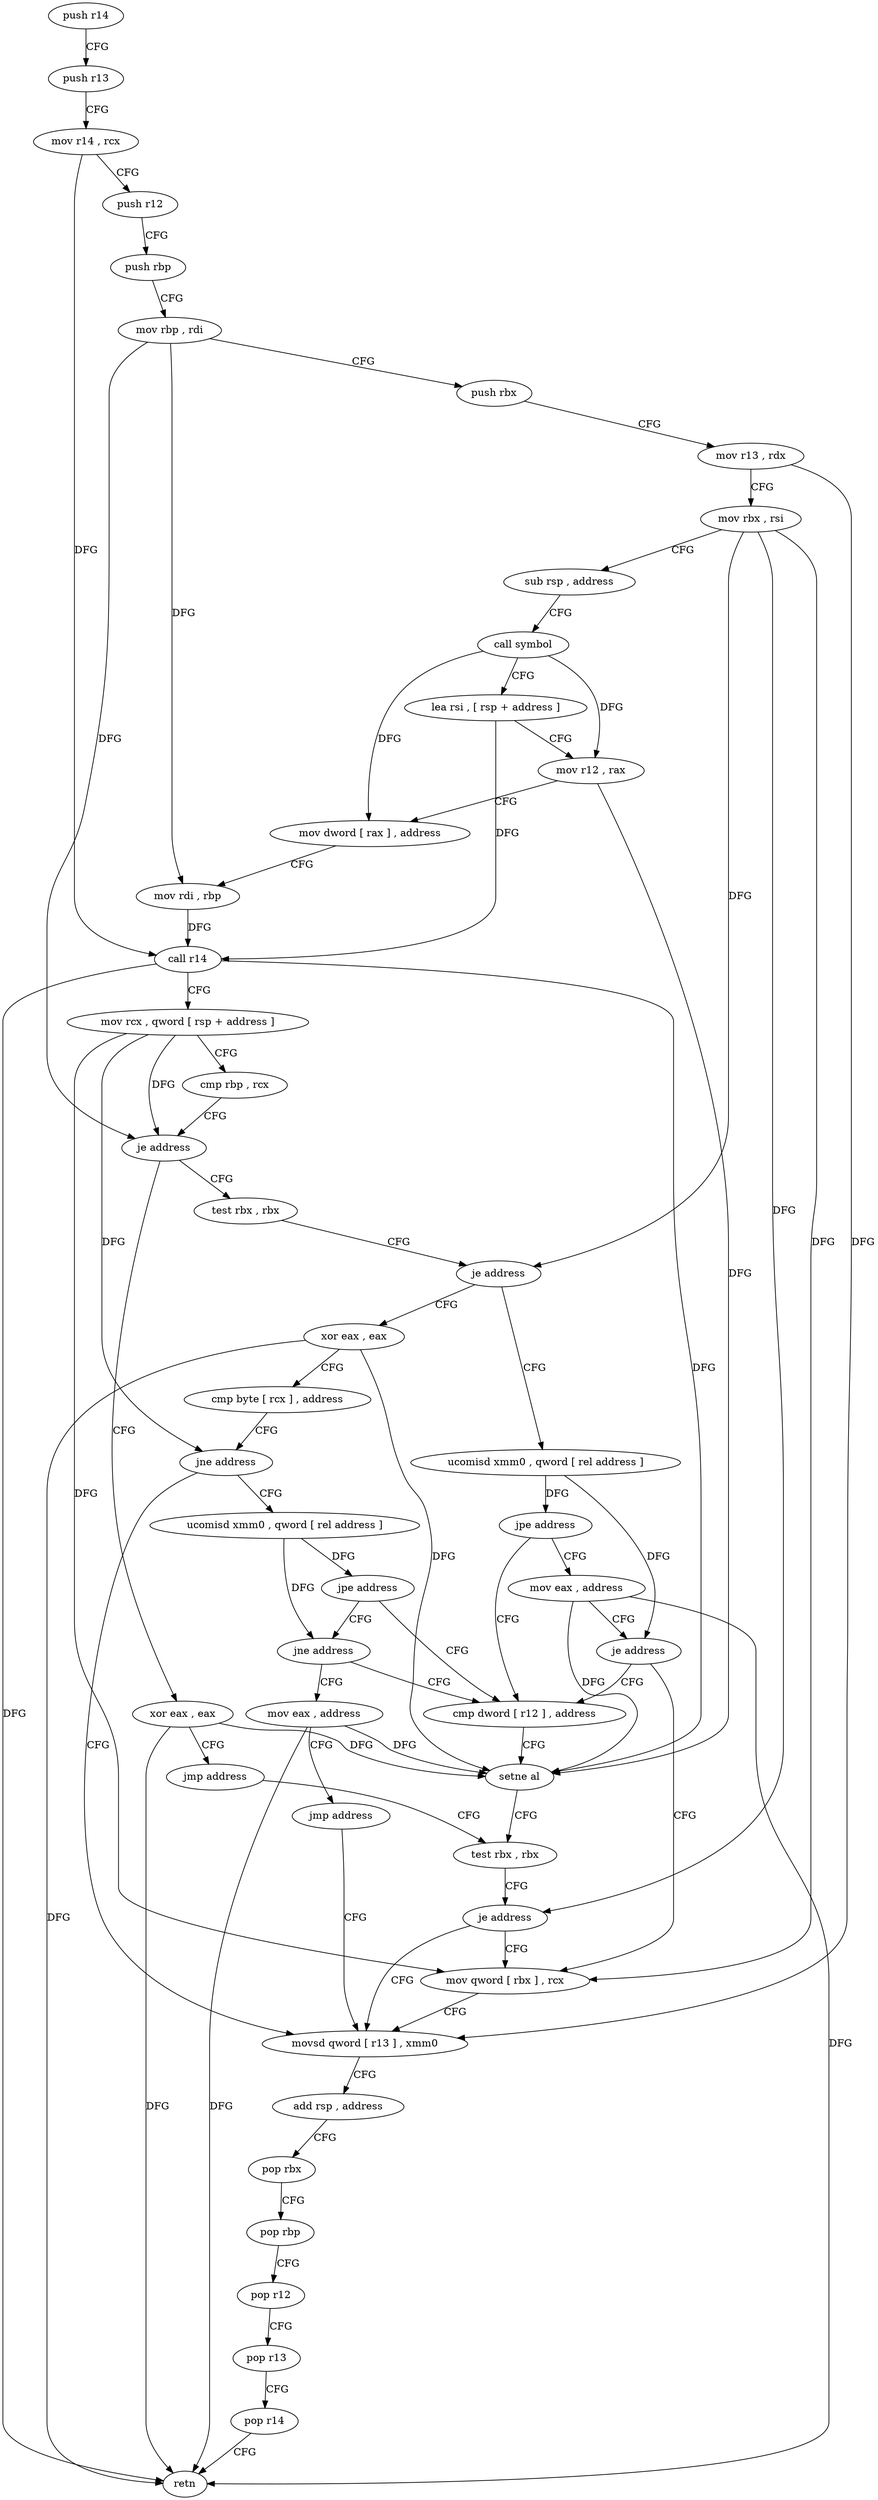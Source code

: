 digraph "func" {
"4384128" [label = "push r14" ]
"4384130" [label = "push r13" ]
"4384132" [label = "mov r14 , rcx" ]
"4384135" [label = "push r12" ]
"4384137" [label = "push rbp" ]
"4384138" [label = "mov rbp , rdi" ]
"4384141" [label = "push rbx" ]
"4384142" [label = "mov r13 , rdx" ]
"4384145" [label = "mov rbx , rsi" ]
"4384148" [label = "sub rsp , address" ]
"4384152" [label = "call symbol" ]
"4384157" [label = "lea rsi , [ rsp + address ]" ]
"4384162" [label = "mov r12 , rax" ]
"4384165" [label = "mov dword [ rax ] , address" ]
"4384171" [label = "mov rdi , rbp" ]
"4384174" [label = "call r14" ]
"4384177" [label = "mov rcx , qword [ rsp + address ]" ]
"4384182" [label = "cmp rbp , rcx" ]
"4384185" [label = "je address" ]
"4384248" [label = "xor eax , eax" ]
"4384187" [label = "test rbx , rbx" ]
"4384250" [label = "jmp address" ]
"4384217" [label = "test rbx , rbx" ]
"4384190" [label = "je address" ]
"4384256" [label = "xor eax , eax" ]
"4384192" [label = "ucomisd xmm0 , qword [ rel address ]" ]
"4384220" [label = "je address" ]
"4384225" [label = "movsd qword [ r13 ] , xmm0" ]
"4384222" [label = "mov qword [ rbx ] , rcx" ]
"4384258" [label = "cmp byte [ rcx ] , address" ]
"4384261" [label = "jne address" ]
"4384263" [label = "ucomisd xmm0 , qword [ rel address ]" ]
"4384200" [label = "jpe address" ]
"4384209" [label = "cmp dword [ r12 ] , address" ]
"4384202" [label = "mov eax , address" ]
"4384231" [label = "add rsp , address" ]
"4384235" [label = "pop rbx" ]
"4384236" [label = "pop rbp" ]
"4384237" [label = "pop r12" ]
"4384239" [label = "pop r13" ]
"4384241" [label = "pop r14" ]
"4384243" [label = "retn" ]
"4384271" [label = "jpe address" ]
"4384273" [label = "jne address" ]
"4384214" [label = "setne al" ]
"4384207" [label = "je address" ]
"4384275" [label = "mov eax , address" ]
"4384280" [label = "jmp address" ]
"4384128" -> "4384130" [ label = "CFG" ]
"4384130" -> "4384132" [ label = "CFG" ]
"4384132" -> "4384135" [ label = "CFG" ]
"4384132" -> "4384174" [ label = "DFG" ]
"4384135" -> "4384137" [ label = "CFG" ]
"4384137" -> "4384138" [ label = "CFG" ]
"4384138" -> "4384141" [ label = "CFG" ]
"4384138" -> "4384171" [ label = "DFG" ]
"4384138" -> "4384185" [ label = "DFG" ]
"4384141" -> "4384142" [ label = "CFG" ]
"4384142" -> "4384145" [ label = "CFG" ]
"4384142" -> "4384225" [ label = "DFG" ]
"4384145" -> "4384148" [ label = "CFG" ]
"4384145" -> "4384190" [ label = "DFG" ]
"4384145" -> "4384220" [ label = "DFG" ]
"4384145" -> "4384222" [ label = "DFG" ]
"4384148" -> "4384152" [ label = "CFG" ]
"4384152" -> "4384157" [ label = "CFG" ]
"4384152" -> "4384162" [ label = "DFG" ]
"4384152" -> "4384165" [ label = "DFG" ]
"4384157" -> "4384162" [ label = "CFG" ]
"4384157" -> "4384174" [ label = "DFG" ]
"4384162" -> "4384165" [ label = "CFG" ]
"4384162" -> "4384214" [ label = "DFG" ]
"4384165" -> "4384171" [ label = "CFG" ]
"4384171" -> "4384174" [ label = "DFG" ]
"4384174" -> "4384177" [ label = "CFG" ]
"4384174" -> "4384243" [ label = "DFG" ]
"4384174" -> "4384214" [ label = "DFG" ]
"4384177" -> "4384182" [ label = "CFG" ]
"4384177" -> "4384185" [ label = "DFG" ]
"4384177" -> "4384261" [ label = "DFG" ]
"4384177" -> "4384222" [ label = "DFG" ]
"4384182" -> "4384185" [ label = "CFG" ]
"4384185" -> "4384248" [ label = "CFG" ]
"4384185" -> "4384187" [ label = "CFG" ]
"4384248" -> "4384250" [ label = "CFG" ]
"4384248" -> "4384243" [ label = "DFG" ]
"4384248" -> "4384214" [ label = "DFG" ]
"4384187" -> "4384190" [ label = "CFG" ]
"4384250" -> "4384217" [ label = "CFG" ]
"4384217" -> "4384220" [ label = "CFG" ]
"4384190" -> "4384256" [ label = "CFG" ]
"4384190" -> "4384192" [ label = "CFG" ]
"4384256" -> "4384258" [ label = "CFG" ]
"4384256" -> "4384243" [ label = "DFG" ]
"4384256" -> "4384214" [ label = "DFG" ]
"4384192" -> "4384200" [ label = "DFG" ]
"4384192" -> "4384207" [ label = "DFG" ]
"4384220" -> "4384225" [ label = "CFG" ]
"4384220" -> "4384222" [ label = "CFG" ]
"4384225" -> "4384231" [ label = "CFG" ]
"4384222" -> "4384225" [ label = "CFG" ]
"4384258" -> "4384261" [ label = "CFG" ]
"4384261" -> "4384225" [ label = "CFG" ]
"4384261" -> "4384263" [ label = "CFG" ]
"4384263" -> "4384271" [ label = "DFG" ]
"4384263" -> "4384273" [ label = "DFG" ]
"4384200" -> "4384209" [ label = "CFG" ]
"4384200" -> "4384202" [ label = "CFG" ]
"4384209" -> "4384214" [ label = "CFG" ]
"4384202" -> "4384207" [ label = "CFG" ]
"4384202" -> "4384243" [ label = "DFG" ]
"4384202" -> "4384214" [ label = "DFG" ]
"4384231" -> "4384235" [ label = "CFG" ]
"4384235" -> "4384236" [ label = "CFG" ]
"4384236" -> "4384237" [ label = "CFG" ]
"4384237" -> "4384239" [ label = "CFG" ]
"4384239" -> "4384241" [ label = "CFG" ]
"4384241" -> "4384243" [ label = "CFG" ]
"4384271" -> "4384209" [ label = "CFG" ]
"4384271" -> "4384273" [ label = "CFG" ]
"4384273" -> "4384209" [ label = "CFG" ]
"4384273" -> "4384275" [ label = "CFG" ]
"4384214" -> "4384217" [ label = "CFG" ]
"4384207" -> "4384222" [ label = "CFG" ]
"4384207" -> "4384209" [ label = "CFG" ]
"4384275" -> "4384280" [ label = "CFG" ]
"4384275" -> "4384243" [ label = "DFG" ]
"4384275" -> "4384214" [ label = "DFG" ]
"4384280" -> "4384225" [ label = "CFG" ]
}

